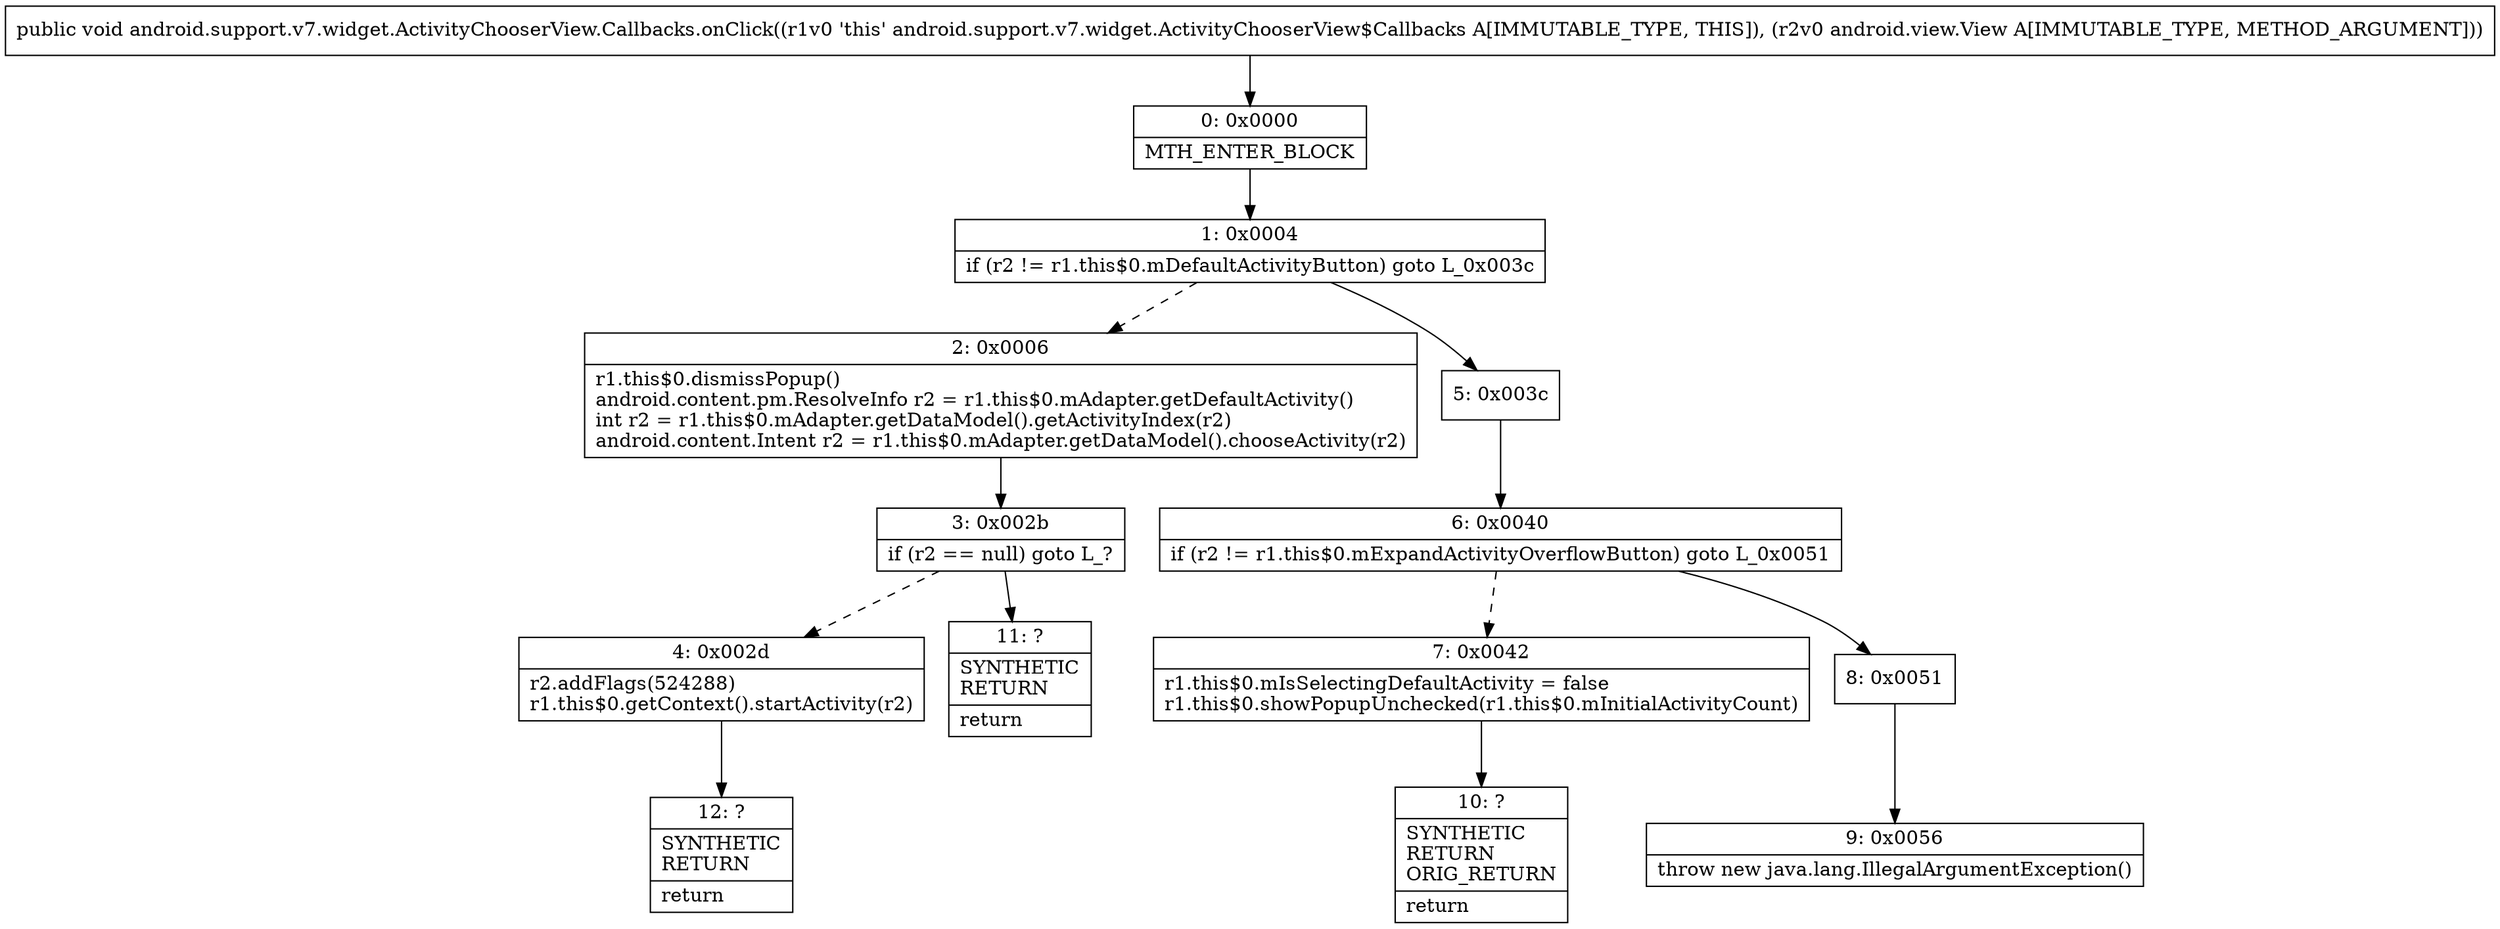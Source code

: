 digraph "CFG forandroid.support.v7.widget.ActivityChooserView.Callbacks.onClick(Landroid\/view\/View;)V" {
Node_0 [shape=record,label="{0\:\ 0x0000|MTH_ENTER_BLOCK\l}"];
Node_1 [shape=record,label="{1\:\ 0x0004|if (r2 != r1.this$0.mDefaultActivityButton) goto L_0x003c\l}"];
Node_2 [shape=record,label="{2\:\ 0x0006|r1.this$0.dismissPopup()\landroid.content.pm.ResolveInfo r2 = r1.this$0.mAdapter.getDefaultActivity()\lint r2 = r1.this$0.mAdapter.getDataModel().getActivityIndex(r2)\landroid.content.Intent r2 = r1.this$0.mAdapter.getDataModel().chooseActivity(r2)\l}"];
Node_3 [shape=record,label="{3\:\ 0x002b|if (r2 == null) goto L_?\l}"];
Node_4 [shape=record,label="{4\:\ 0x002d|r2.addFlags(524288)\lr1.this$0.getContext().startActivity(r2)\l}"];
Node_5 [shape=record,label="{5\:\ 0x003c}"];
Node_6 [shape=record,label="{6\:\ 0x0040|if (r2 != r1.this$0.mExpandActivityOverflowButton) goto L_0x0051\l}"];
Node_7 [shape=record,label="{7\:\ 0x0042|r1.this$0.mIsSelectingDefaultActivity = false\lr1.this$0.showPopupUnchecked(r1.this$0.mInitialActivityCount)\l}"];
Node_8 [shape=record,label="{8\:\ 0x0051}"];
Node_9 [shape=record,label="{9\:\ 0x0056|throw new java.lang.IllegalArgumentException()\l}"];
Node_10 [shape=record,label="{10\:\ ?|SYNTHETIC\lRETURN\lORIG_RETURN\l|return\l}"];
Node_11 [shape=record,label="{11\:\ ?|SYNTHETIC\lRETURN\l|return\l}"];
Node_12 [shape=record,label="{12\:\ ?|SYNTHETIC\lRETURN\l|return\l}"];
MethodNode[shape=record,label="{public void android.support.v7.widget.ActivityChooserView.Callbacks.onClick((r1v0 'this' android.support.v7.widget.ActivityChooserView$Callbacks A[IMMUTABLE_TYPE, THIS]), (r2v0 android.view.View A[IMMUTABLE_TYPE, METHOD_ARGUMENT])) }"];
MethodNode -> Node_0;
Node_0 -> Node_1;
Node_1 -> Node_2[style=dashed];
Node_1 -> Node_5;
Node_2 -> Node_3;
Node_3 -> Node_4[style=dashed];
Node_3 -> Node_11;
Node_4 -> Node_12;
Node_5 -> Node_6;
Node_6 -> Node_7[style=dashed];
Node_6 -> Node_8;
Node_7 -> Node_10;
Node_8 -> Node_9;
}

